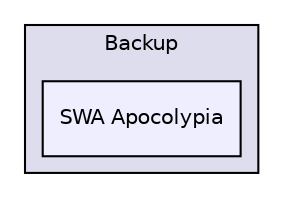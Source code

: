 digraph "Superwikia-Alpha-Codebase/Superwikia-Documentation-Library/Superwikia Documentation Library/Backup/Backup/SWA Apocolypia" {
  compound=true
  node [ fontsize="10", fontname="Helvetica"];
  edge [ labelfontsize="10", labelfontname="Helvetica"];
  subgraph clusterdir_a63709fc6b70a829731e67ac604269a8 {
    graph [ bgcolor="#ddddee", pencolor="black", label="Backup" fontname="Helvetica", fontsize="10", URL="dir_a63709fc6b70a829731e67ac604269a8.html"]
  dir_3138b5f9c937ac27c2e2656acf6a68a4 [shape=box, label="SWA Apocolypia", style="filled", fillcolor="#eeeeff", pencolor="black", URL="dir_3138b5f9c937ac27c2e2656acf6a68a4.html"];
  }
}
